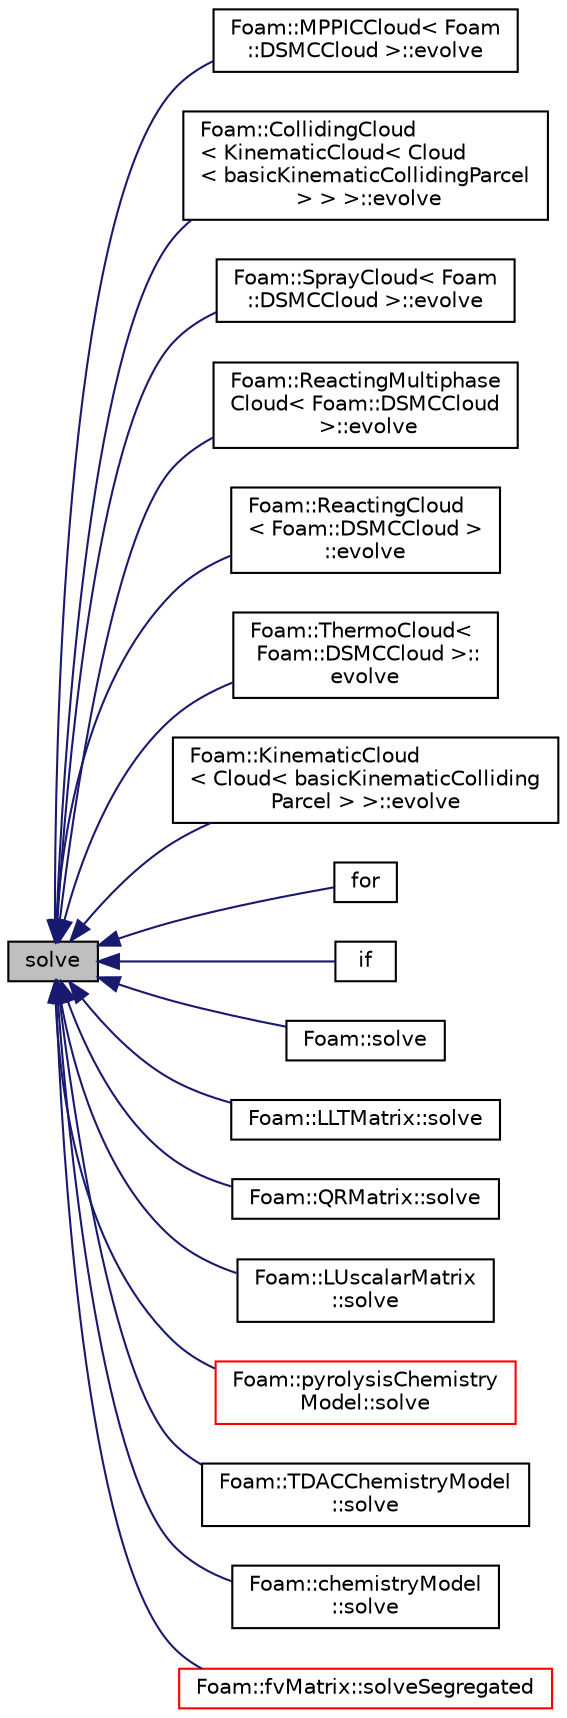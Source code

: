 digraph "solve"
{
  bgcolor="transparent";
  edge [fontname="Helvetica",fontsize="10",labelfontname="Helvetica",labelfontsize="10"];
  node [fontname="Helvetica",fontsize="10",shape=record];
  rankdir="LR";
  Node15 [label="solve",height=0.2,width=0.4,color="black", fillcolor="grey75", style="filled", fontcolor="black"];
  Node15 -> Node16 [dir="back",color="midnightblue",fontsize="10",style="solid",fontname="Helvetica"];
  Node16 [label="Foam::MPPICCloud\< Foam\l::DSMCCloud \>::evolve",height=0.2,width=0.4,color="black",URL="$a24929.html#a9e3bb886209d951167cd385c1ffe0b00",tooltip="Evolve the cloud. "];
  Node15 -> Node17 [dir="back",color="midnightblue",fontsize="10",style="solid",fontname="Helvetica"];
  Node17 [label="Foam::CollidingCloud\l\< KinematicCloud\< Cloud\l\< basicKinematicCollidingParcel\l \> \> \>::evolve",height=0.2,width=0.4,color="black",URL="$a24885.html#a9e3bb886209d951167cd385c1ffe0b00",tooltip="Evolve the cloud. "];
  Node15 -> Node18 [dir="back",color="midnightblue",fontsize="10",style="solid",fontname="Helvetica"];
  Node18 [label="Foam::SprayCloud\< Foam\l::DSMCCloud \>::evolve",height=0.2,width=0.4,color="black",URL="$a25661.html#a9e3bb886209d951167cd385c1ffe0b00",tooltip="Evolve the spray (inject, move) "];
  Node15 -> Node19 [dir="back",color="midnightblue",fontsize="10",style="solid",fontname="Helvetica"];
  Node19 [label="Foam::ReactingMultiphase\lCloud\< Foam::DSMCCloud\l \>::evolve",height=0.2,width=0.4,color="black",URL="$a24953.html#a9e3bb886209d951167cd385c1ffe0b00",tooltip="Evolve the cloud. "];
  Node15 -> Node20 [dir="back",color="midnightblue",fontsize="10",style="solid",fontname="Helvetica"];
  Node20 [label="Foam::ReactingCloud\l\< Foam::DSMCCloud \>\l::evolve",height=0.2,width=0.4,color="black",URL="$a24941.html#a9e3bb886209d951167cd385c1ffe0b00",tooltip="Evolve the cloud. "];
  Node15 -> Node21 [dir="back",color="midnightblue",fontsize="10",style="solid",fontname="Helvetica"];
  Node21 [label="Foam::ThermoCloud\<\l Foam::DSMCCloud \>::\levolve",height=0.2,width=0.4,color="black",URL="$a24961.html#a9e3bb886209d951167cd385c1ffe0b00",tooltip="Evolve the cloud. "];
  Node15 -> Node22 [dir="back",color="midnightblue",fontsize="10",style="solid",fontname="Helvetica"];
  Node22 [label="Foam::KinematicCloud\l\< Cloud\< basicKinematicColliding\lParcel \> \>::evolve",height=0.2,width=0.4,color="black",URL="$a24913.html#a9e3bb886209d951167cd385c1ffe0b00",tooltip="Evolve the cloud. "];
  Node15 -> Node23 [dir="back",color="midnightblue",fontsize="10",style="solid",fontname="Helvetica"];
  Node23 [label="for",height=0.2,width=0.4,color="black",URL="$a39758.html#ae9610aff8f04c828f9db802f66a18f67"];
  Node15 -> Node24 [dir="back",color="midnightblue",fontsize="10",style="solid",fontname="Helvetica"];
  Node24 [label="if",height=0.2,width=0.4,color="black",URL="$a39575.html#a09e0bf4ccb0b5dae018c17aa13d69009"];
  Node15 -> Node25 [dir="back",color="midnightblue",fontsize="10",style="solid",fontname="Helvetica"];
  Node25 [label="Foam::solve",height=0.2,width=0.4,color="black",URL="$a21851.html#af9a575dd87051254018f142ea9c62e99",tooltip="Solve the matrix using Gaussian elimination with pivoting. "];
  Node15 -> Node26 [dir="back",color="midnightblue",fontsize="10",style="solid",fontname="Helvetica"];
  Node26 [label="Foam::LLTMatrix::solve",height=0.2,width=0.4,color="black",URL="$a28165.html#ad11027579241dd1f646f8830736e8ce9",tooltip="Solve the linear system with the given source. "];
  Node15 -> Node27 [dir="back",color="midnightblue",fontsize="10",style="solid",fontname="Helvetica"];
  Node27 [label="Foam::QRMatrix::solve",height=0.2,width=0.4,color="black",URL="$a28189.html#a3f06a389477ba375ef577611362dd8c7",tooltip="Solve the linear system with the given source. "];
  Node15 -> Node28 [dir="back",color="midnightblue",fontsize="10",style="solid",fontname="Helvetica"];
  Node28 [label="Foam::LUscalarMatrix\l::solve",height=0.2,width=0.4,color="black",URL="$a28169.html#a2343fe6aebb2da7f7bb77da0d4e53514"];
  Node15 -> Node29 [dir="back",color="midnightblue",fontsize="10",style="solid",fontname="Helvetica"];
  Node29 [label="Foam::pyrolysisChemistry\lModel::solve",height=0.2,width=0.4,color="red",URL="$a31533.html#a31a5d606a34dbbf8ec6f2ac655eaee9a",tooltip="Solve the reaction system for the given time step. "];
  Node15 -> Node37 [dir="back",color="midnightblue",fontsize="10",style="solid",fontname="Helvetica"];
  Node37 [label="Foam::TDACChemistryModel\l::solve",height=0.2,width=0.4,color="black",URL="$a31065.html#a5a238790ca04b91ae25f6e3f06d3b640"];
  Node15 -> Node38 [dir="back",color="midnightblue",fontsize="10",style="solid",fontname="Helvetica"];
  Node38 [label="Foam::chemistryModel\l::solve",height=0.2,width=0.4,color="black",URL="$a31053.html#a5a238790ca04b91ae25f6e3f06d3b640"];
  Node15 -> Node39 [dir="back",color="midnightblue",fontsize="10",style="solid",fontname="Helvetica"];
  Node39 [label="Foam::fvMatrix::solveSegregated",height=0.2,width=0.4,color="red",URL="$a23173.html#ac81931f1f6bf41327f87ae877d370449",tooltip="Solve segregated returning the solution statistics. "];
}
